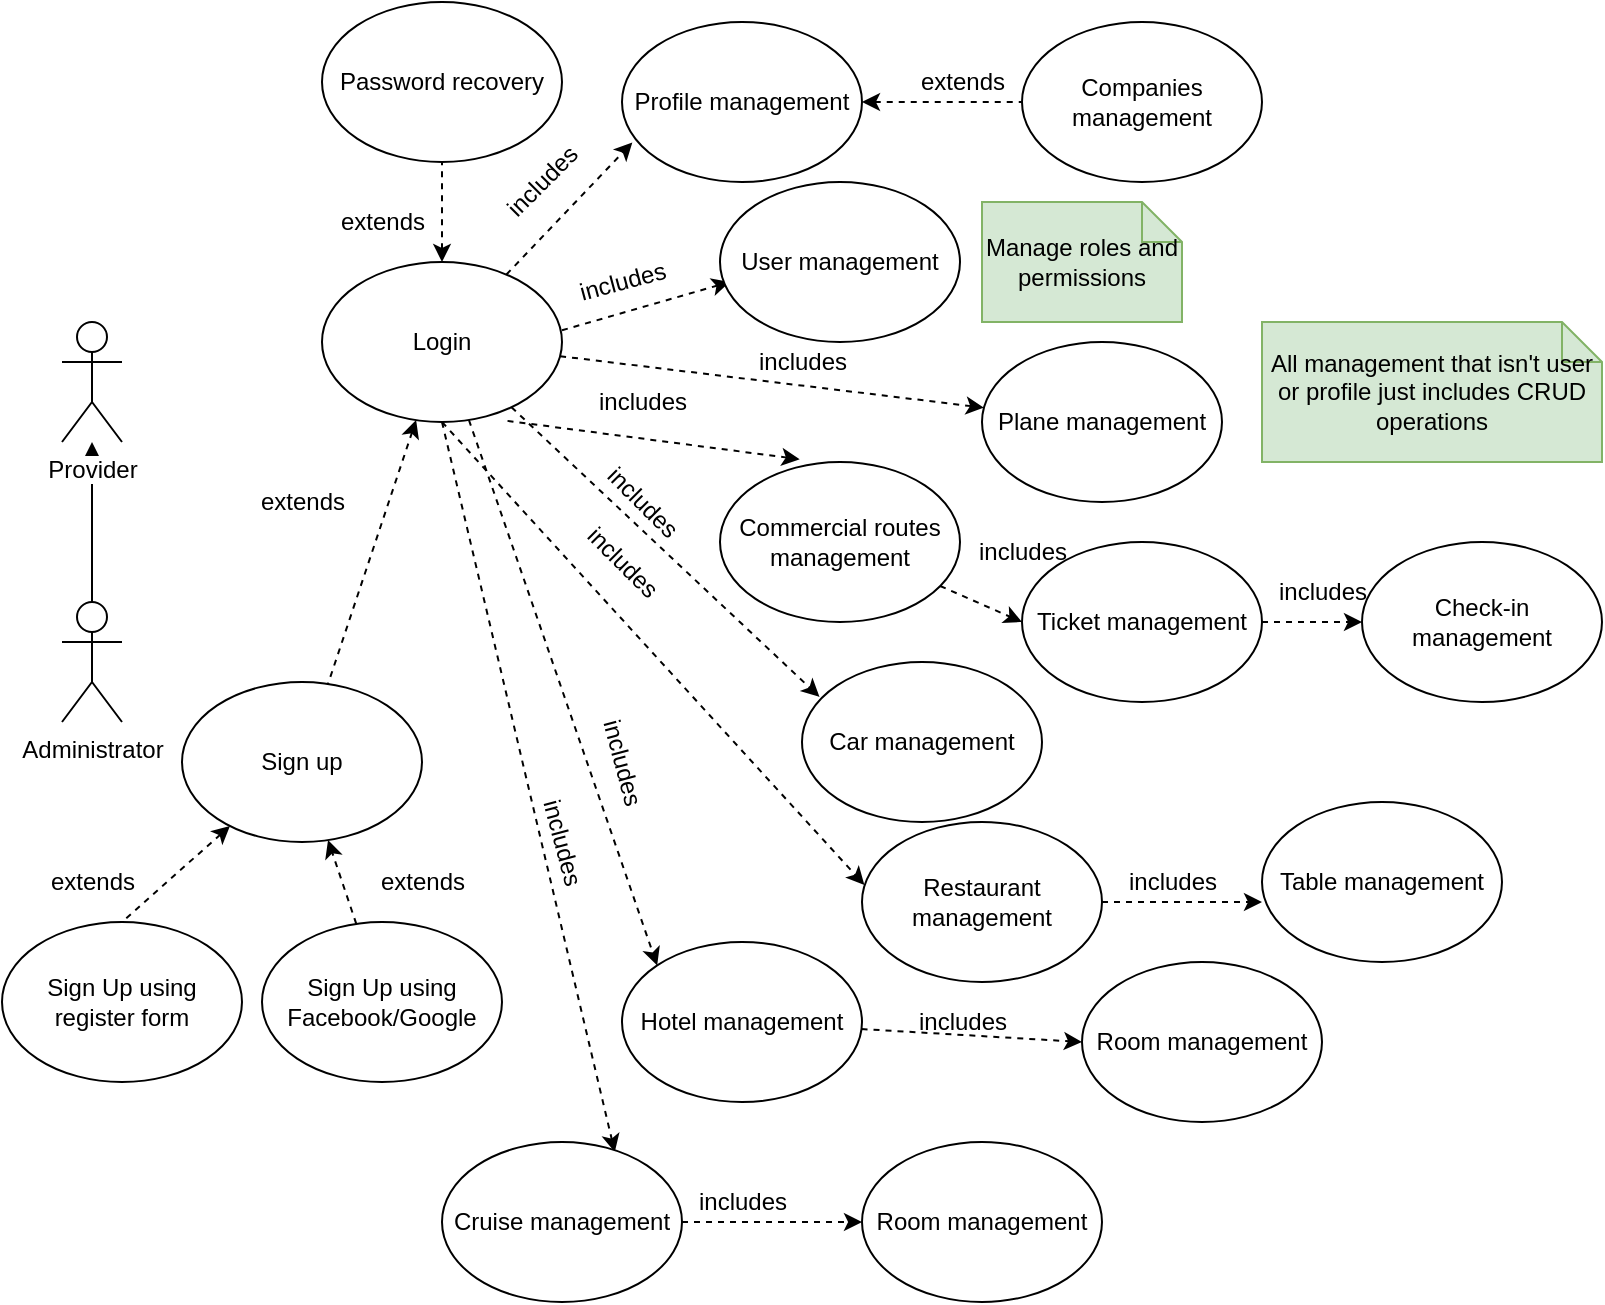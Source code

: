 <mxfile version="12.6.5" type="device"><diagram id="XQMltcapxJcs6Wrvf4_U" name="BackOffice"><mxGraphModel dx="1024" dy="592" grid="1" gridSize="10" guides="1" tooltips="1" connect="1" arrows="1" fold="1" page="1" pageScale="1" pageWidth="850" pageHeight="1100" math="0" shadow="0"><root><mxCell id="0"/><mxCell id="1" parent="0"/><mxCell id="0l9C73vyBvxh5OIg0_2U-3" value="" style="edgeStyle=orthogonalEdgeStyle;rounded=0;orthogonalLoop=1;jettySize=auto;html=1;endArrow=none;endFill=0;startArrow=classic;startFill=1;" parent="1" source="0l9C73vyBvxh5OIg0_2U-1" target="0l9C73vyBvxh5OIg0_2U-2" edge="1"><mxGeometry relative="1" as="geometry"/></mxCell><mxCell id="0l9C73vyBvxh5OIg0_2U-1" value="Provider" style="shape=umlActor;verticalLabelPosition=bottom;labelBackgroundColor=#ffffff;verticalAlign=top;html=1;outlineConnect=0;" parent="1" vertex="1"><mxGeometry x="70" y="170" width="30" height="60" as="geometry"/></mxCell><mxCell id="0l9C73vyBvxh5OIg0_2U-2" value="Administrator" style="shape=umlActor;verticalLabelPosition=bottom;labelBackgroundColor=#ffffff;verticalAlign=top;html=1;outlineConnect=0;" parent="1" vertex="1"><mxGeometry x="70" y="310" width="30" height="60" as="geometry"/></mxCell><mxCell id="0l9C73vyBvxh5OIg0_2U-6" style="rounded=0;orthogonalLoop=1;jettySize=auto;html=1;dashed=1;entryX=0.043;entryY=0.753;entryDx=0;entryDy=0;entryPerimeter=0;" parent="1" source="0l9C73vyBvxh5OIg0_2U-5" target="0l9C73vyBvxh5OIg0_2U-8" edge="1"><mxGeometry relative="1" as="geometry"><mxPoint x="380" y="110" as="targetPoint"/></mxGeometry></mxCell><mxCell id="0l9C73vyBvxh5OIg0_2U-9" style="edgeStyle=none;rounded=0;orthogonalLoop=1;jettySize=auto;html=1;dashed=1;endArrow=none;endFill=0;startArrow=classic;startFill=1;" parent="1" source="0l9C73vyBvxh5OIg0_2U-5" target="0l9C73vyBvxh5OIg0_2U-11" edge="1"><mxGeometry relative="1" as="geometry"><mxPoint x="390" y="240" as="targetPoint"/></mxGeometry></mxCell><mxCell id="0l9C73vyBvxh5OIg0_2U-13" style="edgeStyle=none;rounded=0;orthogonalLoop=1;jettySize=auto;html=1;dashed=1;startArrow=none;startFill=0;endArrow=classic;endFill=1;entryX=0;entryY=0.5;entryDx=0;entryDy=0;" parent="1" edge="1"><mxGeometry relative="1" as="geometry"><mxPoint x="403.91" y="150" as="targetPoint"/><mxPoint x="319.997" y="174.148" as="sourcePoint"/></mxGeometry></mxCell><mxCell id="8CAPWIGxfTst6J3kRRZJ-11" style="edgeStyle=none;rounded=0;orthogonalLoop=1;jettySize=auto;html=1;dashed=1;startArrow=none;startFill=0;endArrow=classic;endFill=1;entryX=0.073;entryY=0.218;entryDx=0;entryDy=0;entryPerimeter=0;" parent="1" source="0l9C73vyBvxh5OIg0_2U-5" target="8CAPWIGxfTst6J3kRRZJ-1" edge="1"><mxGeometry relative="1" as="geometry"><mxPoint x="360" y="530" as="targetPoint"/></mxGeometry></mxCell><mxCell id="8CAPWIGxfTst6J3kRRZJ-13" style="edgeStyle=none;rounded=0;orthogonalLoop=1;jettySize=auto;html=1;dashed=1;startArrow=none;startFill=0;endArrow=classic;endFill=1;entryX=0;entryY=0;entryDx=0;entryDy=0;" parent="1" source="0l9C73vyBvxh5OIg0_2U-5" target="8CAPWIGxfTst6J3kRRZJ-2" edge="1"><mxGeometry relative="1" as="geometry"><mxPoint x="320" y="600" as="targetPoint"/></mxGeometry></mxCell><mxCell id="8CAPWIGxfTst6J3kRRZJ-15" style="edgeStyle=none;rounded=0;orthogonalLoop=1;jettySize=auto;html=1;exitX=0.5;exitY=1;exitDx=0;exitDy=0;entryX=0.72;entryY=0.063;entryDx=0;entryDy=0;entryPerimeter=0;dashed=1;startArrow=none;startFill=0;endArrow=classic;endFill=1;" parent="1" source="0l9C73vyBvxh5OIg0_2U-5" target="8CAPWIGxfTst6J3kRRZJ-3" edge="1"><mxGeometry relative="1" as="geometry"/></mxCell><mxCell id="zDg2zckoNsQSZQ468vFZ-2" style="rounded=0;orthogonalLoop=1;jettySize=auto;html=1;exitX=0.5;exitY=1;exitDx=0;exitDy=0;entryX=0.01;entryY=0.393;entryDx=0;entryDy=0;entryPerimeter=0;dashed=1;" parent="1" source="0l9C73vyBvxh5OIg0_2U-5" target="zDg2zckoNsQSZQ468vFZ-1" edge="1"><mxGeometry relative="1" as="geometry"/></mxCell><mxCell id="YdJhL-WK8_InetcqaIWO-2" style="edgeStyle=orthogonalEdgeStyle;rounded=0;orthogonalLoop=1;jettySize=auto;html=1;exitX=0.5;exitY=0;exitDx=0;exitDy=0;entryX=0.5;entryY=1;entryDx=0;entryDy=0;dashed=1;endArrow=none;endFill=0;startArrow=classic;startFill=1;" parent="1" source="0l9C73vyBvxh5OIg0_2U-5" target="YdJhL-WK8_InetcqaIWO-1" edge="1"><mxGeometry relative="1" as="geometry"/></mxCell><mxCell id="0l9C73vyBvxh5OIg0_2U-5" value="Login" style="ellipse;whiteSpace=wrap;html=1;" parent="1" vertex="1"><mxGeometry x="200" y="140" width="120" height="80" as="geometry"/></mxCell><mxCell id="0l9C73vyBvxh5OIg0_2U-7" value="includes" style="text;html=1;align=center;verticalAlign=middle;resizable=0;points=[];autosize=1;rotation=-45;" parent="1" vertex="1"><mxGeometry x="280" y="90" width="60" height="20" as="geometry"/></mxCell><mxCell id="y1YBTG_VmKoHJiADoF3X-2" style="rounded=0;orthogonalLoop=1;jettySize=auto;html=1;endArrow=none;endFill=0;startArrow=classic;startFill=1;dashed=1;" parent="1" source="0l9C73vyBvxh5OIg0_2U-8" target="y1YBTG_VmKoHJiADoF3X-1" edge="1"><mxGeometry relative="1" as="geometry"/></mxCell><mxCell id="0l9C73vyBvxh5OIg0_2U-8" value="Profile management" style="ellipse;whiteSpace=wrap;html=1;" parent="1" vertex="1"><mxGeometry x="350" y="20" width="120" height="80" as="geometry"/></mxCell><mxCell id="0l9C73vyBvxh5OIg0_2U-10" value="extends" style="text;html=1;align=center;verticalAlign=middle;resizable=0;points=[];autosize=1;rotation=0;" parent="1" vertex="1"><mxGeometry x="160" y="250" width="60" height="20" as="geometry"/></mxCell><mxCell id="O6UTQf-CGzyKDPZWdMcT-2" style="edgeStyle=none;rounded=0;orthogonalLoop=1;jettySize=auto;html=1;dashed=1;endArrow=none;endFill=0;startArrow=classic;startFill=1;entryX=0.5;entryY=0;entryDx=0;entryDy=0;" parent="1" source="0l9C73vyBvxh5OIg0_2U-11" target="O6UTQf-CGzyKDPZWdMcT-3" edge="1"><mxGeometry relative="1" as="geometry"><mxPoint x="190" y="500" as="targetPoint"/></mxGeometry></mxCell><mxCell id="0l9C73vyBvxh5OIg0_2U-11" value="Sign up" style="ellipse;whiteSpace=wrap;html=1;" parent="1" vertex="1"><mxGeometry x="130" y="350" width="120" height="80" as="geometry"/></mxCell><mxCell id="0l9C73vyBvxh5OIg0_2U-14" value="User management" style="ellipse;whiteSpace=wrap;html=1;" parent="1" vertex="1"><mxGeometry x="399" y="100" width="120" height="80" as="geometry"/></mxCell><mxCell id="0l9C73vyBvxh5OIg0_2U-15" value="Manage roles and permissions" style="shape=note;size=20;whiteSpace=wrap;html=1;fillColor=#d5e8d4;strokeColor=#82b366;" parent="1" vertex="1"><mxGeometry x="530" y="110" width="100" height="60" as="geometry"/></mxCell><mxCell id="0l9C73vyBvxh5OIg0_2U-16" value="includes" style="text;html=1;align=center;verticalAlign=middle;resizable=0;points=[];autosize=1;rotation=-15;" parent="1" vertex="1"><mxGeometry x="320" y="140" width="60" height="20" as="geometry"/></mxCell><mxCell id="0l9C73vyBvxh5OIg0_2U-17" style="edgeStyle=none;rounded=0;orthogonalLoop=1;jettySize=auto;html=1;dashed=1;startArrow=none;startFill=0;endArrow=classic;endFill=1;" parent="1" source="0l9C73vyBvxh5OIg0_2U-5" target="0l9C73vyBvxh5OIg0_2U-19" edge="1"><mxGeometry relative="1" as="geometry"><mxPoint x="470" y="330" as="targetPoint"/><mxPoint x="329.659" y="194.261" as="sourcePoint"/></mxGeometry></mxCell><mxCell id="0l9C73vyBvxh5OIg0_2U-18" value="includes" style="text;html=1;align=center;verticalAlign=middle;resizable=0;points=[];autosize=1;rotation=0;" parent="1" vertex="1"><mxGeometry x="410" y="180" width="60" height="20" as="geometry"/></mxCell><mxCell id="0l9C73vyBvxh5OIg0_2U-19" value="Plane management" style="ellipse;whiteSpace=wrap;html=1;" parent="1" vertex="1"><mxGeometry x="530" y="180" width="120" height="80" as="geometry"/></mxCell><mxCell id="0l9C73vyBvxh5OIg0_2U-20" value="All management that isn't user or profile just includes CRUD operations" style="shape=note;size=20;whiteSpace=wrap;html=1;fillColor=#d5e8d4;strokeColor=#82b366;" parent="1" vertex="1"><mxGeometry x="670" y="170" width="170" height="70" as="geometry"/></mxCell><mxCell id="8CAPWIGxfTst6J3kRRZJ-6" style="edgeStyle=none;rounded=0;orthogonalLoop=1;jettySize=auto;html=1;entryX=0;entryY=0.5;entryDx=0;entryDy=0;dashed=1;startArrow=none;startFill=0;endArrow=classic;endFill=1;" parent="1" source="0l9C73vyBvxh5OIg0_2U-21" target="0l9C73vyBvxh5OIg0_2U-23" edge="1"><mxGeometry relative="1" as="geometry"/></mxCell><mxCell id="0l9C73vyBvxh5OIg0_2U-21" value="Commercial routes management" style="ellipse;whiteSpace=wrap;html=1;" parent="1" vertex="1"><mxGeometry x="399" y="240" width="120" height="80" as="geometry"/></mxCell><mxCell id="0l9C73vyBvxh5OIg0_2U-22" value="Check-in management" style="ellipse;whiteSpace=wrap;html=1;" parent="1" vertex="1"><mxGeometry x="720" y="280" width="120" height="80" as="geometry"/></mxCell><mxCell id="8CAPWIGxfTst6J3kRRZJ-7" style="edgeStyle=none;rounded=0;orthogonalLoop=1;jettySize=auto;html=1;exitX=1;exitY=0.5;exitDx=0;exitDy=0;entryX=0;entryY=0.5;entryDx=0;entryDy=0;dashed=1;startArrow=none;startFill=0;endArrow=classic;endFill=1;" parent="1" source="0l9C73vyBvxh5OIg0_2U-23" target="0l9C73vyBvxh5OIg0_2U-22" edge="1"><mxGeometry relative="1" as="geometry"/></mxCell><mxCell id="0l9C73vyBvxh5OIg0_2U-23" value="Ticket management" style="ellipse;whiteSpace=wrap;html=1;" parent="1" vertex="1"><mxGeometry x="550" y="280" width="120" height="80" as="geometry"/></mxCell><mxCell id="8CAPWIGxfTst6J3kRRZJ-1" value="Car management" style="ellipse;whiteSpace=wrap;html=1;" parent="1" vertex="1"><mxGeometry x="440" y="340" width="120" height="80" as="geometry"/></mxCell><mxCell id="s2b58YbzwsAOEqDLXBNL-1" style="rounded=0;orthogonalLoop=1;jettySize=auto;html=1;endArrow=classic;endFill=1;dashed=1;entryX=0;entryY=0.5;entryDx=0;entryDy=0;" parent="1" source="8CAPWIGxfTst6J3kRRZJ-2" target="s2b58YbzwsAOEqDLXBNL-3" edge="1"><mxGeometry relative="1" as="geometry"><mxPoint x="570" y="540" as="targetPoint"/></mxGeometry></mxCell><mxCell id="8CAPWIGxfTst6J3kRRZJ-2" value="Hotel management" style="ellipse;whiteSpace=wrap;html=1;" parent="1" vertex="1"><mxGeometry x="350" y="480" width="120" height="80" as="geometry"/></mxCell><mxCell id="qSadwsgrfM3-AXiqvD0u-1" style="edgeStyle=orthogonalEdgeStyle;rounded=0;orthogonalLoop=1;jettySize=auto;html=1;dashed=1;" parent="1" source="8CAPWIGxfTst6J3kRRZJ-3" edge="1"><mxGeometry relative="1" as="geometry"><mxPoint x="470" y="620" as="targetPoint"/></mxGeometry></mxCell><mxCell id="8CAPWIGxfTst6J3kRRZJ-3" value="Cruise management" style="ellipse;whiteSpace=wrap;html=1;" parent="1" vertex="1"><mxGeometry x="260" y="580" width="120" height="80" as="geometry"/></mxCell><mxCell id="8CAPWIGxfTst6J3kRRZJ-4" style="edgeStyle=none;rounded=0;orthogonalLoop=1;jettySize=auto;html=1;dashed=1;startArrow=none;startFill=0;endArrow=classic;endFill=1;exitX=0.773;exitY=0.993;exitDx=0;exitDy=0;exitPerimeter=0;entryX=0.332;entryY=-0.017;entryDx=0;entryDy=0;entryPerimeter=0;" parent="1" source="0l9C73vyBvxh5OIg0_2U-5" target="0l9C73vyBvxh5OIg0_2U-21" edge="1"><mxGeometry relative="1" as="geometry"><mxPoint x="400" y="350" as="targetPoint"/><mxPoint x="310.939" y="219.242" as="sourcePoint"/></mxGeometry></mxCell><mxCell id="8CAPWIGxfTst6J3kRRZJ-8" value="includes" style="text;html=1;align=center;verticalAlign=middle;resizable=0;points=[];autosize=1;rotation=0;" parent="1" vertex="1"><mxGeometry x="330" y="200" width="60" height="20" as="geometry"/></mxCell><mxCell id="8CAPWIGxfTst6J3kRRZJ-9" value="includes" style="text;html=1;align=center;verticalAlign=middle;resizable=0;points=[];autosize=1;rotation=0;" parent="1" vertex="1"><mxGeometry x="520" y="275" width="60" height="20" as="geometry"/></mxCell><mxCell id="8CAPWIGxfTst6J3kRRZJ-10" value="includes" style="text;html=1;align=center;verticalAlign=middle;resizable=0;points=[];autosize=1;rotation=0;" parent="1" vertex="1"><mxGeometry x="670" y="295" width="60" height="20" as="geometry"/></mxCell><mxCell id="8CAPWIGxfTst6J3kRRZJ-12" value="includes" style="text;html=1;align=center;verticalAlign=middle;resizable=0;points=[];autosize=1;rotation=45;" parent="1" vertex="1"><mxGeometry x="330" y="250" width="60" height="20" as="geometry"/></mxCell><mxCell id="8CAPWIGxfTst6J3kRRZJ-14" value="includes" style="text;html=1;align=center;verticalAlign=middle;resizable=0;points=[];autosize=1;rotation=45;" parent="1" vertex="1"><mxGeometry x="320" y="280" width="60" height="20" as="geometry"/></mxCell><mxCell id="8CAPWIGxfTst6J3kRRZJ-16" value="includes" style="text;html=1;align=center;verticalAlign=middle;resizable=0;points=[];autosize=1;rotation=75;" parent="1" vertex="1"><mxGeometry x="290" y="420" width="60" height="20" as="geometry"/></mxCell><mxCell id="lkGZBenvW3fQ4_oJeTtS-1" style="edgeStyle=orthogonalEdgeStyle;rounded=0;orthogonalLoop=1;jettySize=auto;html=1;exitX=1;exitY=0.5;exitDx=0;exitDy=0;dashed=1;" edge="1" parent="1" source="zDg2zckoNsQSZQ468vFZ-1"><mxGeometry relative="1" as="geometry"><mxPoint x="670" y="460" as="targetPoint"/></mxGeometry></mxCell><mxCell id="zDg2zckoNsQSZQ468vFZ-1" value="Restaurant management" style="ellipse;whiteSpace=wrap;html=1;" parent="1" vertex="1"><mxGeometry x="470" y="420" width="120" height="80" as="geometry"/></mxCell><mxCell id="zDg2zckoNsQSZQ468vFZ-3" value="includes" style="text;html=1;align=center;verticalAlign=middle;resizable=0;points=[];autosize=1;rotation=75;" parent="1" vertex="1"><mxGeometry x="320" y="380" width="60" height="20" as="geometry"/></mxCell><mxCell id="YdJhL-WK8_InetcqaIWO-1" value="Password recovery" style="ellipse;whiteSpace=wrap;html=1;" parent="1" vertex="1"><mxGeometry x="200" y="10" width="120" height="80" as="geometry"/></mxCell><mxCell id="YdJhL-WK8_InetcqaIWO-3" value="extends" style="text;html=1;align=center;verticalAlign=middle;resizable=0;points=[];autosize=1;rotation=0;" parent="1" vertex="1"><mxGeometry x="200" y="110" width="60" height="20" as="geometry"/></mxCell><mxCell id="y1YBTG_VmKoHJiADoF3X-1" value="Companies management" style="ellipse;whiteSpace=wrap;html=1;" parent="1" vertex="1"><mxGeometry x="550" y="20" width="120" height="80" as="geometry"/></mxCell><mxCell id="y1YBTG_VmKoHJiADoF3X-3" value="extends" style="text;html=1;align=center;verticalAlign=middle;resizable=0;points=[];autosize=1;rotation=0;" parent="1" vertex="1"><mxGeometry x="490" y="40" width="60" height="20" as="geometry"/></mxCell><mxCell id="s2b58YbzwsAOEqDLXBNL-2" value="includes" style="text;html=1;align=center;verticalAlign=middle;resizable=0;points=[];autosize=1;" parent="1" vertex="1"><mxGeometry x="490" y="510" width="60" height="20" as="geometry"/></mxCell><mxCell id="s2b58YbzwsAOEqDLXBNL-3" value="Room management" style="ellipse;whiteSpace=wrap;html=1;" parent="1" vertex="1"><mxGeometry x="580" y="490" width="120" height="80" as="geometry"/></mxCell><mxCell id="O6UTQf-CGzyKDPZWdMcT-3" value="Sign Up using register form" style="ellipse;whiteSpace=wrap;html=1;" parent="1" vertex="1"><mxGeometry x="40" y="470" width="120" height="80" as="geometry"/></mxCell><mxCell id="O6UTQf-CGzyKDPZWdMcT-5" value="" style="edgeStyle=none;rounded=0;orthogonalLoop=1;jettySize=auto;html=1;dashed=1;startArrow=none;startFill=0;endArrow=classic;endFill=1;" parent="1" source="O6UTQf-CGzyKDPZWdMcT-4" target="0l9C73vyBvxh5OIg0_2U-11" edge="1"><mxGeometry relative="1" as="geometry"/></mxCell><mxCell id="O6UTQf-CGzyKDPZWdMcT-4" value="Sign Up using Facebook/Google" style="ellipse;whiteSpace=wrap;html=1;" parent="1" vertex="1"><mxGeometry x="170" y="470" width="120" height="80" as="geometry"/></mxCell><mxCell id="O6UTQf-CGzyKDPZWdMcT-6" value="extends" style="text;html=1;align=center;verticalAlign=middle;resizable=0;points=[];autosize=1;rotation=0;" parent="1" vertex="1"><mxGeometry x="55" y="440" width="60" height="20" as="geometry"/></mxCell><mxCell id="O6UTQf-CGzyKDPZWdMcT-7" value="extends" style="text;html=1;align=center;verticalAlign=middle;resizable=0;points=[];autosize=1;rotation=0;" parent="1" vertex="1"><mxGeometry x="220" y="440" width="60" height="20" as="geometry"/></mxCell><mxCell id="qSadwsgrfM3-AXiqvD0u-2" value="includes" style="text;html=1;align=center;verticalAlign=middle;resizable=0;points=[];autosize=1;" parent="1" vertex="1"><mxGeometry x="380" y="600" width="60" height="20" as="geometry"/></mxCell><mxCell id="qSadwsgrfM3-AXiqvD0u-3" value="Room management" style="ellipse;whiteSpace=wrap;html=1;" parent="1" vertex="1"><mxGeometry x="470" y="580" width="120" height="80" as="geometry"/></mxCell><mxCell id="lkGZBenvW3fQ4_oJeTtS-2" value="includes" style="text;html=1;align=center;verticalAlign=middle;resizable=0;points=[];autosize=1;" vertex="1" parent="1"><mxGeometry x="595" y="440" width="60" height="20" as="geometry"/></mxCell><mxCell id="lkGZBenvW3fQ4_oJeTtS-3" value="Table management" style="ellipse;whiteSpace=wrap;html=1;" vertex="1" parent="1"><mxGeometry x="670" y="410" width="120" height="80" as="geometry"/></mxCell></root></mxGraphModel></diagram></mxfile>